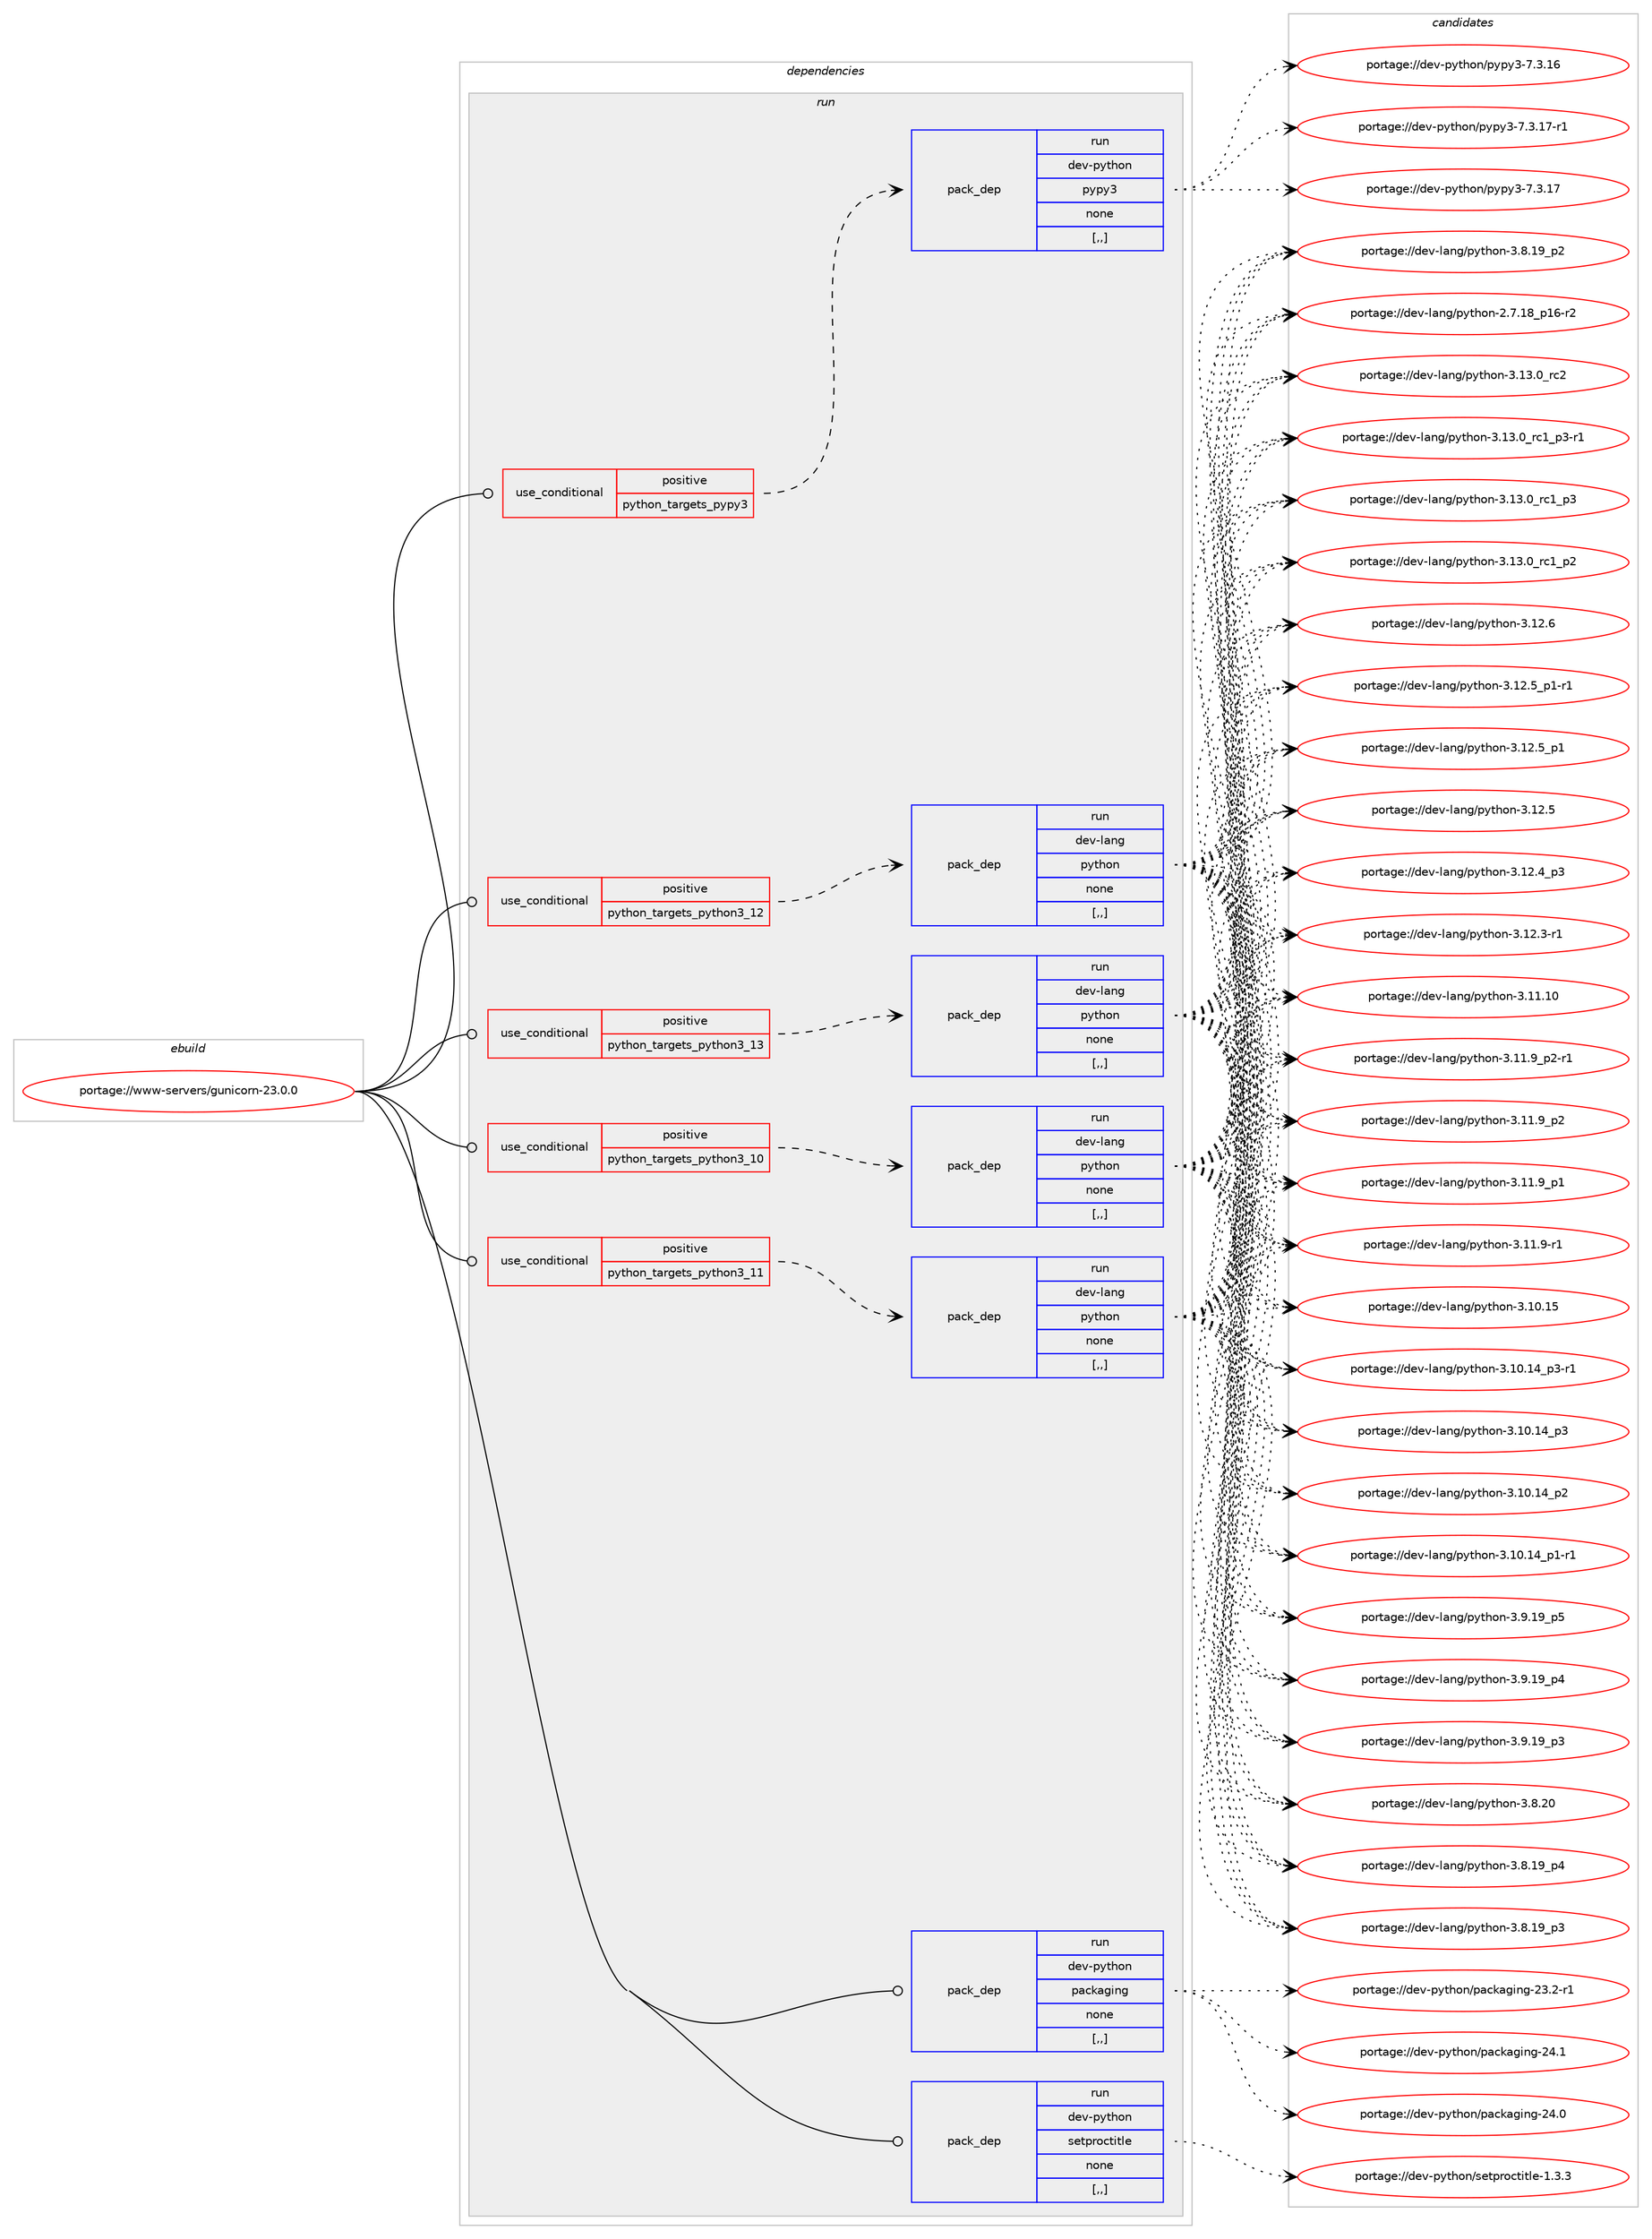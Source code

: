 digraph prolog {

# *************
# Graph options
# *************

newrank=true;
concentrate=true;
compound=true;
graph [rankdir=LR,fontname=Helvetica,fontsize=10,ranksep=1.5];#, ranksep=2.5, nodesep=0.2];
edge  [arrowhead=vee];
node  [fontname=Helvetica,fontsize=10];

# **********
# The ebuild
# **********

subgraph cluster_leftcol {
color=gray;
label=<<i>ebuild</i>>;
id [label="portage://www-servers/gunicorn-23.0.0", color=red, width=4, href="../www-servers/gunicorn-23.0.0.svg"];
}

# ****************
# The dependencies
# ****************

subgraph cluster_midcol {
color=gray;
label=<<i>dependencies</i>>;
subgraph cluster_compile {
fillcolor="#eeeeee";
style=filled;
label=<<i>compile</i>>;
}
subgraph cluster_compileandrun {
fillcolor="#eeeeee";
style=filled;
label=<<i>compile and run</i>>;
}
subgraph cluster_run {
fillcolor="#eeeeee";
style=filled;
label=<<i>run</i>>;
subgraph cond334 {
dependency2033 [label=<<TABLE BORDER="0" CELLBORDER="1" CELLSPACING="0" CELLPADDING="4"><TR><TD ROWSPAN="3" CELLPADDING="10">use_conditional</TD></TR><TR><TD>positive</TD></TR><TR><TD>python_targets_pypy3</TD></TR></TABLE>>, shape=none, color=red];
subgraph pack1609 {
dependency2034 [label=<<TABLE BORDER="0" CELLBORDER="1" CELLSPACING="0" CELLPADDING="4" WIDTH="220"><TR><TD ROWSPAN="6" CELLPADDING="30">pack_dep</TD></TR><TR><TD WIDTH="110">run</TD></TR><TR><TD>dev-python</TD></TR><TR><TD>pypy3</TD></TR><TR><TD>none</TD></TR><TR><TD>[,,]</TD></TR></TABLE>>, shape=none, color=blue];
}
dependency2033:e -> dependency2034:w [weight=20,style="dashed",arrowhead="vee"];
}
id:e -> dependency2033:w [weight=20,style="solid",arrowhead="odot"];
subgraph cond335 {
dependency2035 [label=<<TABLE BORDER="0" CELLBORDER="1" CELLSPACING="0" CELLPADDING="4"><TR><TD ROWSPAN="3" CELLPADDING="10">use_conditional</TD></TR><TR><TD>positive</TD></TR><TR><TD>python_targets_python3_10</TD></TR></TABLE>>, shape=none, color=red];
subgraph pack1610 {
dependency2036 [label=<<TABLE BORDER="0" CELLBORDER="1" CELLSPACING="0" CELLPADDING="4" WIDTH="220"><TR><TD ROWSPAN="6" CELLPADDING="30">pack_dep</TD></TR><TR><TD WIDTH="110">run</TD></TR><TR><TD>dev-lang</TD></TR><TR><TD>python</TD></TR><TR><TD>none</TD></TR><TR><TD>[,,]</TD></TR></TABLE>>, shape=none, color=blue];
}
dependency2035:e -> dependency2036:w [weight=20,style="dashed",arrowhead="vee"];
}
id:e -> dependency2035:w [weight=20,style="solid",arrowhead="odot"];
subgraph cond336 {
dependency2037 [label=<<TABLE BORDER="0" CELLBORDER="1" CELLSPACING="0" CELLPADDING="4"><TR><TD ROWSPAN="3" CELLPADDING="10">use_conditional</TD></TR><TR><TD>positive</TD></TR><TR><TD>python_targets_python3_11</TD></TR></TABLE>>, shape=none, color=red];
subgraph pack1611 {
dependency2038 [label=<<TABLE BORDER="0" CELLBORDER="1" CELLSPACING="0" CELLPADDING="4" WIDTH="220"><TR><TD ROWSPAN="6" CELLPADDING="30">pack_dep</TD></TR><TR><TD WIDTH="110">run</TD></TR><TR><TD>dev-lang</TD></TR><TR><TD>python</TD></TR><TR><TD>none</TD></TR><TR><TD>[,,]</TD></TR></TABLE>>, shape=none, color=blue];
}
dependency2037:e -> dependency2038:w [weight=20,style="dashed",arrowhead="vee"];
}
id:e -> dependency2037:w [weight=20,style="solid",arrowhead="odot"];
subgraph cond337 {
dependency2039 [label=<<TABLE BORDER="0" CELLBORDER="1" CELLSPACING="0" CELLPADDING="4"><TR><TD ROWSPAN="3" CELLPADDING="10">use_conditional</TD></TR><TR><TD>positive</TD></TR><TR><TD>python_targets_python3_12</TD></TR></TABLE>>, shape=none, color=red];
subgraph pack1612 {
dependency2040 [label=<<TABLE BORDER="0" CELLBORDER="1" CELLSPACING="0" CELLPADDING="4" WIDTH="220"><TR><TD ROWSPAN="6" CELLPADDING="30">pack_dep</TD></TR><TR><TD WIDTH="110">run</TD></TR><TR><TD>dev-lang</TD></TR><TR><TD>python</TD></TR><TR><TD>none</TD></TR><TR><TD>[,,]</TD></TR></TABLE>>, shape=none, color=blue];
}
dependency2039:e -> dependency2040:w [weight=20,style="dashed",arrowhead="vee"];
}
id:e -> dependency2039:w [weight=20,style="solid",arrowhead="odot"];
subgraph cond338 {
dependency2041 [label=<<TABLE BORDER="0" CELLBORDER="1" CELLSPACING="0" CELLPADDING="4"><TR><TD ROWSPAN="3" CELLPADDING="10">use_conditional</TD></TR><TR><TD>positive</TD></TR><TR><TD>python_targets_python3_13</TD></TR></TABLE>>, shape=none, color=red];
subgraph pack1613 {
dependency2042 [label=<<TABLE BORDER="0" CELLBORDER="1" CELLSPACING="0" CELLPADDING="4" WIDTH="220"><TR><TD ROWSPAN="6" CELLPADDING="30">pack_dep</TD></TR><TR><TD WIDTH="110">run</TD></TR><TR><TD>dev-lang</TD></TR><TR><TD>python</TD></TR><TR><TD>none</TD></TR><TR><TD>[,,]</TD></TR></TABLE>>, shape=none, color=blue];
}
dependency2041:e -> dependency2042:w [weight=20,style="dashed",arrowhead="vee"];
}
id:e -> dependency2041:w [weight=20,style="solid",arrowhead="odot"];
subgraph pack1614 {
dependency2043 [label=<<TABLE BORDER="0" CELLBORDER="1" CELLSPACING="0" CELLPADDING="4" WIDTH="220"><TR><TD ROWSPAN="6" CELLPADDING="30">pack_dep</TD></TR><TR><TD WIDTH="110">run</TD></TR><TR><TD>dev-python</TD></TR><TR><TD>packaging</TD></TR><TR><TD>none</TD></TR><TR><TD>[,,]</TD></TR></TABLE>>, shape=none, color=blue];
}
id:e -> dependency2043:w [weight=20,style="solid",arrowhead="odot"];
subgraph pack1615 {
dependency2044 [label=<<TABLE BORDER="0" CELLBORDER="1" CELLSPACING="0" CELLPADDING="4" WIDTH="220"><TR><TD ROWSPAN="6" CELLPADDING="30">pack_dep</TD></TR><TR><TD WIDTH="110">run</TD></TR><TR><TD>dev-python</TD></TR><TR><TD>setproctitle</TD></TR><TR><TD>none</TD></TR><TR><TD>[,,]</TD></TR></TABLE>>, shape=none, color=blue];
}
id:e -> dependency2044:w [weight=20,style="solid",arrowhead="odot"];
}
}

# **************
# The candidates
# **************

subgraph cluster_choices {
rank=same;
color=gray;
label=<<i>candidates</i>>;

subgraph choice1609 {
color=black;
nodesep=1;
choice100101118451121211161041111104711212111212151455546514649554511449 [label="portage://dev-python/pypy3-7.3.17-r1", color=red, width=4,href="../dev-python/pypy3-7.3.17-r1.svg"];
choice10010111845112121116104111110471121211121215145554651464955 [label="portage://dev-python/pypy3-7.3.17", color=red, width=4,href="../dev-python/pypy3-7.3.17.svg"];
choice10010111845112121116104111110471121211121215145554651464954 [label="portage://dev-python/pypy3-7.3.16", color=red, width=4,href="../dev-python/pypy3-7.3.16.svg"];
dependency2034:e -> choice100101118451121211161041111104711212111212151455546514649554511449:w [style=dotted,weight="100"];
dependency2034:e -> choice10010111845112121116104111110471121211121215145554651464955:w [style=dotted,weight="100"];
dependency2034:e -> choice10010111845112121116104111110471121211121215145554651464954:w [style=dotted,weight="100"];
}
subgraph choice1610 {
color=black;
nodesep=1;
choice10010111845108971101034711212111610411111045514649514648951149950 [label="portage://dev-lang/python-3.13.0_rc2", color=red, width=4,href="../dev-lang/python-3.13.0_rc2.svg"];
choice1001011184510897110103471121211161041111104551464951464895114994995112514511449 [label="portage://dev-lang/python-3.13.0_rc1_p3-r1", color=red, width=4,href="../dev-lang/python-3.13.0_rc1_p3-r1.svg"];
choice100101118451089711010347112121116104111110455146495146489511499499511251 [label="portage://dev-lang/python-3.13.0_rc1_p3", color=red, width=4,href="../dev-lang/python-3.13.0_rc1_p3.svg"];
choice100101118451089711010347112121116104111110455146495146489511499499511250 [label="portage://dev-lang/python-3.13.0_rc1_p2", color=red, width=4,href="../dev-lang/python-3.13.0_rc1_p2.svg"];
choice10010111845108971101034711212111610411111045514649504654 [label="portage://dev-lang/python-3.12.6", color=red, width=4,href="../dev-lang/python-3.12.6.svg"];
choice1001011184510897110103471121211161041111104551464950465395112494511449 [label="portage://dev-lang/python-3.12.5_p1-r1", color=red, width=4,href="../dev-lang/python-3.12.5_p1-r1.svg"];
choice100101118451089711010347112121116104111110455146495046539511249 [label="portage://dev-lang/python-3.12.5_p1", color=red, width=4,href="../dev-lang/python-3.12.5_p1.svg"];
choice10010111845108971101034711212111610411111045514649504653 [label="portage://dev-lang/python-3.12.5", color=red, width=4,href="../dev-lang/python-3.12.5.svg"];
choice100101118451089711010347112121116104111110455146495046529511251 [label="portage://dev-lang/python-3.12.4_p3", color=red, width=4,href="../dev-lang/python-3.12.4_p3.svg"];
choice100101118451089711010347112121116104111110455146495046514511449 [label="portage://dev-lang/python-3.12.3-r1", color=red, width=4,href="../dev-lang/python-3.12.3-r1.svg"];
choice1001011184510897110103471121211161041111104551464949464948 [label="portage://dev-lang/python-3.11.10", color=red, width=4,href="../dev-lang/python-3.11.10.svg"];
choice1001011184510897110103471121211161041111104551464949465795112504511449 [label="portage://dev-lang/python-3.11.9_p2-r1", color=red, width=4,href="../dev-lang/python-3.11.9_p2-r1.svg"];
choice100101118451089711010347112121116104111110455146494946579511250 [label="portage://dev-lang/python-3.11.9_p2", color=red, width=4,href="../dev-lang/python-3.11.9_p2.svg"];
choice100101118451089711010347112121116104111110455146494946579511249 [label="portage://dev-lang/python-3.11.9_p1", color=red, width=4,href="../dev-lang/python-3.11.9_p1.svg"];
choice100101118451089711010347112121116104111110455146494946574511449 [label="portage://dev-lang/python-3.11.9-r1", color=red, width=4,href="../dev-lang/python-3.11.9-r1.svg"];
choice1001011184510897110103471121211161041111104551464948464953 [label="portage://dev-lang/python-3.10.15", color=red, width=4,href="../dev-lang/python-3.10.15.svg"];
choice100101118451089711010347112121116104111110455146494846495295112514511449 [label="portage://dev-lang/python-3.10.14_p3-r1", color=red, width=4,href="../dev-lang/python-3.10.14_p3-r1.svg"];
choice10010111845108971101034711212111610411111045514649484649529511251 [label="portage://dev-lang/python-3.10.14_p3", color=red, width=4,href="../dev-lang/python-3.10.14_p3.svg"];
choice10010111845108971101034711212111610411111045514649484649529511250 [label="portage://dev-lang/python-3.10.14_p2", color=red, width=4,href="../dev-lang/python-3.10.14_p2.svg"];
choice100101118451089711010347112121116104111110455146494846495295112494511449 [label="portage://dev-lang/python-3.10.14_p1-r1", color=red, width=4,href="../dev-lang/python-3.10.14_p1-r1.svg"];
choice100101118451089711010347112121116104111110455146574649579511253 [label="portage://dev-lang/python-3.9.19_p5", color=red, width=4,href="../dev-lang/python-3.9.19_p5.svg"];
choice100101118451089711010347112121116104111110455146574649579511252 [label="portage://dev-lang/python-3.9.19_p4", color=red, width=4,href="../dev-lang/python-3.9.19_p4.svg"];
choice100101118451089711010347112121116104111110455146574649579511251 [label="portage://dev-lang/python-3.9.19_p3", color=red, width=4,href="../dev-lang/python-3.9.19_p3.svg"];
choice10010111845108971101034711212111610411111045514656465048 [label="portage://dev-lang/python-3.8.20", color=red, width=4,href="../dev-lang/python-3.8.20.svg"];
choice100101118451089711010347112121116104111110455146564649579511252 [label="portage://dev-lang/python-3.8.19_p4", color=red, width=4,href="../dev-lang/python-3.8.19_p4.svg"];
choice100101118451089711010347112121116104111110455146564649579511251 [label="portage://dev-lang/python-3.8.19_p3", color=red, width=4,href="../dev-lang/python-3.8.19_p3.svg"];
choice100101118451089711010347112121116104111110455146564649579511250 [label="portage://dev-lang/python-3.8.19_p2", color=red, width=4,href="../dev-lang/python-3.8.19_p2.svg"];
choice100101118451089711010347112121116104111110455046554649569511249544511450 [label="portage://dev-lang/python-2.7.18_p16-r2", color=red, width=4,href="../dev-lang/python-2.7.18_p16-r2.svg"];
dependency2036:e -> choice10010111845108971101034711212111610411111045514649514648951149950:w [style=dotted,weight="100"];
dependency2036:e -> choice1001011184510897110103471121211161041111104551464951464895114994995112514511449:w [style=dotted,weight="100"];
dependency2036:e -> choice100101118451089711010347112121116104111110455146495146489511499499511251:w [style=dotted,weight="100"];
dependency2036:e -> choice100101118451089711010347112121116104111110455146495146489511499499511250:w [style=dotted,weight="100"];
dependency2036:e -> choice10010111845108971101034711212111610411111045514649504654:w [style=dotted,weight="100"];
dependency2036:e -> choice1001011184510897110103471121211161041111104551464950465395112494511449:w [style=dotted,weight="100"];
dependency2036:e -> choice100101118451089711010347112121116104111110455146495046539511249:w [style=dotted,weight="100"];
dependency2036:e -> choice10010111845108971101034711212111610411111045514649504653:w [style=dotted,weight="100"];
dependency2036:e -> choice100101118451089711010347112121116104111110455146495046529511251:w [style=dotted,weight="100"];
dependency2036:e -> choice100101118451089711010347112121116104111110455146495046514511449:w [style=dotted,weight="100"];
dependency2036:e -> choice1001011184510897110103471121211161041111104551464949464948:w [style=dotted,weight="100"];
dependency2036:e -> choice1001011184510897110103471121211161041111104551464949465795112504511449:w [style=dotted,weight="100"];
dependency2036:e -> choice100101118451089711010347112121116104111110455146494946579511250:w [style=dotted,weight="100"];
dependency2036:e -> choice100101118451089711010347112121116104111110455146494946579511249:w [style=dotted,weight="100"];
dependency2036:e -> choice100101118451089711010347112121116104111110455146494946574511449:w [style=dotted,weight="100"];
dependency2036:e -> choice1001011184510897110103471121211161041111104551464948464953:w [style=dotted,weight="100"];
dependency2036:e -> choice100101118451089711010347112121116104111110455146494846495295112514511449:w [style=dotted,weight="100"];
dependency2036:e -> choice10010111845108971101034711212111610411111045514649484649529511251:w [style=dotted,weight="100"];
dependency2036:e -> choice10010111845108971101034711212111610411111045514649484649529511250:w [style=dotted,weight="100"];
dependency2036:e -> choice100101118451089711010347112121116104111110455146494846495295112494511449:w [style=dotted,weight="100"];
dependency2036:e -> choice100101118451089711010347112121116104111110455146574649579511253:w [style=dotted,weight="100"];
dependency2036:e -> choice100101118451089711010347112121116104111110455146574649579511252:w [style=dotted,weight="100"];
dependency2036:e -> choice100101118451089711010347112121116104111110455146574649579511251:w [style=dotted,weight="100"];
dependency2036:e -> choice10010111845108971101034711212111610411111045514656465048:w [style=dotted,weight="100"];
dependency2036:e -> choice100101118451089711010347112121116104111110455146564649579511252:w [style=dotted,weight="100"];
dependency2036:e -> choice100101118451089711010347112121116104111110455146564649579511251:w [style=dotted,weight="100"];
dependency2036:e -> choice100101118451089711010347112121116104111110455146564649579511250:w [style=dotted,weight="100"];
dependency2036:e -> choice100101118451089711010347112121116104111110455046554649569511249544511450:w [style=dotted,weight="100"];
}
subgraph choice1611 {
color=black;
nodesep=1;
choice10010111845108971101034711212111610411111045514649514648951149950 [label="portage://dev-lang/python-3.13.0_rc2", color=red, width=4,href="../dev-lang/python-3.13.0_rc2.svg"];
choice1001011184510897110103471121211161041111104551464951464895114994995112514511449 [label="portage://dev-lang/python-3.13.0_rc1_p3-r1", color=red, width=4,href="../dev-lang/python-3.13.0_rc1_p3-r1.svg"];
choice100101118451089711010347112121116104111110455146495146489511499499511251 [label="portage://dev-lang/python-3.13.0_rc1_p3", color=red, width=4,href="../dev-lang/python-3.13.0_rc1_p3.svg"];
choice100101118451089711010347112121116104111110455146495146489511499499511250 [label="portage://dev-lang/python-3.13.0_rc1_p2", color=red, width=4,href="../dev-lang/python-3.13.0_rc1_p2.svg"];
choice10010111845108971101034711212111610411111045514649504654 [label="portage://dev-lang/python-3.12.6", color=red, width=4,href="../dev-lang/python-3.12.6.svg"];
choice1001011184510897110103471121211161041111104551464950465395112494511449 [label="portage://dev-lang/python-3.12.5_p1-r1", color=red, width=4,href="../dev-lang/python-3.12.5_p1-r1.svg"];
choice100101118451089711010347112121116104111110455146495046539511249 [label="portage://dev-lang/python-3.12.5_p1", color=red, width=4,href="../dev-lang/python-3.12.5_p1.svg"];
choice10010111845108971101034711212111610411111045514649504653 [label="portage://dev-lang/python-3.12.5", color=red, width=4,href="../dev-lang/python-3.12.5.svg"];
choice100101118451089711010347112121116104111110455146495046529511251 [label="portage://dev-lang/python-3.12.4_p3", color=red, width=4,href="../dev-lang/python-3.12.4_p3.svg"];
choice100101118451089711010347112121116104111110455146495046514511449 [label="portage://dev-lang/python-3.12.3-r1", color=red, width=4,href="../dev-lang/python-3.12.3-r1.svg"];
choice1001011184510897110103471121211161041111104551464949464948 [label="portage://dev-lang/python-3.11.10", color=red, width=4,href="../dev-lang/python-3.11.10.svg"];
choice1001011184510897110103471121211161041111104551464949465795112504511449 [label="portage://dev-lang/python-3.11.9_p2-r1", color=red, width=4,href="../dev-lang/python-3.11.9_p2-r1.svg"];
choice100101118451089711010347112121116104111110455146494946579511250 [label="portage://dev-lang/python-3.11.9_p2", color=red, width=4,href="../dev-lang/python-3.11.9_p2.svg"];
choice100101118451089711010347112121116104111110455146494946579511249 [label="portage://dev-lang/python-3.11.9_p1", color=red, width=4,href="../dev-lang/python-3.11.9_p1.svg"];
choice100101118451089711010347112121116104111110455146494946574511449 [label="portage://dev-lang/python-3.11.9-r1", color=red, width=4,href="../dev-lang/python-3.11.9-r1.svg"];
choice1001011184510897110103471121211161041111104551464948464953 [label="portage://dev-lang/python-3.10.15", color=red, width=4,href="../dev-lang/python-3.10.15.svg"];
choice100101118451089711010347112121116104111110455146494846495295112514511449 [label="portage://dev-lang/python-3.10.14_p3-r1", color=red, width=4,href="../dev-lang/python-3.10.14_p3-r1.svg"];
choice10010111845108971101034711212111610411111045514649484649529511251 [label="portage://dev-lang/python-3.10.14_p3", color=red, width=4,href="../dev-lang/python-3.10.14_p3.svg"];
choice10010111845108971101034711212111610411111045514649484649529511250 [label="portage://dev-lang/python-3.10.14_p2", color=red, width=4,href="../dev-lang/python-3.10.14_p2.svg"];
choice100101118451089711010347112121116104111110455146494846495295112494511449 [label="portage://dev-lang/python-3.10.14_p1-r1", color=red, width=4,href="../dev-lang/python-3.10.14_p1-r1.svg"];
choice100101118451089711010347112121116104111110455146574649579511253 [label="portage://dev-lang/python-3.9.19_p5", color=red, width=4,href="../dev-lang/python-3.9.19_p5.svg"];
choice100101118451089711010347112121116104111110455146574649579511252 [label="portage://dev-lang/python-3.9.19_p4", color=red, width=4,href="../dev-lang/python-3.9.19_p4.svg"];
choice100101118451089711010347112121116104111110455146574649579511251 [label="portage://dev-lang/python-3.9.19_p3", color=red, width=4,href="../dev-lang/python-3.9.19_p3.svg"];
choice10010111845108971101034711212111610411111045514656465048 [label="portage://dev-lang/python-3.8.20", color=red, width=4,href="../dev-lang/python-3.8.20.svg"];
choice100101118451089711010347112121116104111110455146564649579511252 [label="portage://dev-lang/python-3.8.19_p4", color=red, width=4,href="../dev-lang/python-3.8.19_p4.svg"];
choice100101118451089711010347112121116104111110455146564649579511251 [label="portage://dev-lang/python-3.8.19_p3", color=red, width=4,href="../dev-lang/python-3.8.19_p3.svg"];
choice100101118451089711010347112121116104111110455146564649579511250 [label="portage://dev-lang/python-3.8.19_p2", color=red, width=4,href="../dev-lang/python-3.8.19_p2.svg"];
choice100101118451089711010347112121116104111110455046554649569511249544511450 [label="portage://dev-lang/python-2.7.18_p16-r2", color=red, width=4,href="../dev-lang/python-2.7.18_p16-r2.svg"];
dependency2038:e -> choice10010111845108971101034711212111610411111045514649514648951149950:w [style=dotted,weight="100"];
dependency2038:e -> choice1001011184510897110103471121211161041111104551464951464895114994995112514511449:w [style=dotted,weight="100"];
dependency2038:e -> choice100101118451089711010347112121116104111110455146495146489511499499511251:w [style=dotted,weight="100"];
dependency2038:e -> choice100101118451089711010347112121116104111110455146495146489511499499511250:w [style=dotted,weight="100"];
dependency2038:e -> choice10010111845108971101034711212111610411111045514649504654:w [style=dotted,weight="100"];
dependency2038:e -> choice1001011184510897110103471121211161041111104551464950465395112494511449:w [style=dotted,weight="100"];
dependency2038:e -> choice100101118451089711010347112121116104111110455146495046539511249:w [style=dotted,weight="100"];
dependency2038:e -> choice10010111845108971101034711212111610411111045514649504653:w [style=dotted,weight="100"];
dependency2038:e -> choice100101118451089711010347112121116104111110455146495046529511251:w [style=dotted,weight="100"];
dependency2038:e -> choice100101118451089711010347112121116104111110455146495046514511449:w [style=dotted,weight="100"];
dependency2038:e -> choice1001011184510897110103471121211161041111104551464949464948:w [style=dotted,weight="100"];
dependency2038:e -> choice1001011184510897110103471121211161041111104551464949465795112504511449:w [style=dotted,weight="100"];
dependency2038:e -> choice100101118451089711010347112121116104111110455146494946579511250:w [style=dotted,weight="100"];
dependency2038:e -> choice100101118451089711010347112121116104111110455146494946579511249:w [style=dotted,weight="100"];
dependency2038:e -> choice100101118451089711010347112121116104111110455146494946574511449:w [style=dotted,weight="100"];
dependency2038:e -> choice1001011184510897110103471121211161041111104551464948464953:w [style=dotted,weight="100"];
dependency2038:e -> choice100101118451089711010347112121116104111110455146494846495295112514511449:w [style=dotted,weight="100"];
dependency2038:e -> choice10010111845108971101034711212111610411111045514649484649529511251:w [style=dotted,weight="100"];
dependency2038:e -> choice10010111845108971101034711212111610411111045514649484649529511250:w [style=dotted,weight="100"];
dependency2038:e -> choice100101118451089711010347112121116104111110455146494846495295112494511449:w [style=dotted,weight="100"];
dependency2038:e -> choice100101118451089711010347112121116104111110455146574649579511253:w [style=dotted,weight="100"];
dependency2038:e -> choice100101118451089711010347112121116104111110455146574649579511252:w [style=dotted,weight="100"];
dependency2038:e -> choice100101118451089711010347112121116104111110455146574649579511251:w [style=dotted,weight="100"];
dependency2038:e -> choice10010111845108971101034711212111610411111045514656465048:w [style=dotted,weight="100"];
dependency2038:e -> choice100101118451089711010347112121116104111110455146564649579511252:w [style=dotted,weight="100"];
dependency2038:e -> choice100101118451089711010347112121116104111110455146564649579511251:w [style=dotted,weight="100"];
dependency2038:e -> choice100101118451089711010347112121116104111110455146564649579511250:w [style=dotted,weight="100"];
dependency2038:e -> choice100101118451089711010347112121116104111110455046554649569511249544511450:w [style=dotted,weight="100"];
}
subgraph choice1612 {
color=black;
nodesep=1;
choice10010111845108971101034711212111610411111045514649514648951149950 [label="portage://dev-lang/python-3.13.0_rc2", color=red, width=4,href="../dev-lang/python-3.13.0_rc2.svg"];
choice1001011184510897110103471121211161041111104551464951464895114994995112514511449 [label="portage://dev-lang/python-3.13.0_rc1_p3-r1", color=red, width=4,href="../dev-lang/python-3.13.0_rc1_p3-r1.svg"];
choice100101118451089711010347112121116104111110455146495146489511499499511251 [label="portage://dev-lang/python-3.13.0_rc1_p3", color=red, width=4,href="../dev-lang/python-3.13.0_rc1_p3.svg"];
choice100101118451089711010347112121116104111110455146495146489511499499511250 [label="portage://dev-lang/python-3.13.0_rc1_p2", color=red, width=4,href="../dev-lang/python-3.13.0_rc1_p2.svg"];
choice10010111845108971101034711212111610411111045514649504654 [label="portage://dev-lang/python-3.12.6", color=red, width=4,href="../dev-lang/python-3.12.6.svg"];
choice1001011184510897110103471121211161041111104551464950465395112494511449 [label="portage://dev-lang/python-3.12.5_p1-r1", color=red, width=4,href="../dev-lang/python-3.12.5_p1-r1.svg"];
choice100101118451089711010347112121116104111110455146495046539511249 [label="portage://dev-lang/python-3.12.5_p1", color=red, width=4,href="../dev-lang/python-3.12.5_p1.svg"];
choice10010111845108971101034711212111610411111045514649504653 [label="portage://dev-lang/python-3.12.5", color=red, width=4,href="../dev-lang/python-3.12.5.svg"];
choice100101118451089711010347112121116104111110455146495046529511251 [label="portage://dev-lang/python-3.12.4_p3", color=red, width=4,href="../dev-lang/python-3.12.4_p3.svg"];
choice100101118451089711010347112121116104111110455146495046514511449 [label="portage://dev-lang/python-3.12.3-r1", color=red, width=4,href="../dev-lang/python-3.12.3-r1.svg"];
choice1001011184510897110103471121211161041111104551464949464948 [label="portage://dev-lang/python-3.11.10", color=red, width=4,href="../dev-lang/python-3.11.10.svg"];
choice1001011184510897110103471121211161041111104551464949465795112504511449 [label="portage://dev-lang/python-3.11.9_p2-r1", color=red, width=4,href="../dev-lang/python-3.11.9_p2-r1.svg"];
choice100101118451089711010347112121116104111110455146494946579511250 [label="portage://dev-lang/python-3.11.9_p2", color=red, width=4,href="../dev-lang/python-3.11.9_p2.svg"];
choice100101118451089711010347112121116104111110455146494946579511249 [label="portage://dev-lang/python-3.11.9_p1", color=red, width=4,href="../dev-lang/python-3.11.9_p1.svg"];
choice100101118451089711010347112121116104111110455146494946574511449 [label="portage://dev-lang/python-3.11.9-r1", color=red, width=4,href="../dev-lang/python-3.11.9-r1.svg"];
choice1001011184510897110103471121211161041111104551464948464953 [label="portage://dev-lang/python-3.10.15", color=red, width=4,href="../dev-lang/python-3.10.15.svg"];
choice100101118451089711010347112121116104111110455146494846495295112514511449 [label="portage://dev-lang/python-3.10.14_p3-r1", color=red, width=4,href="../dev-lang/python-3.10.14_p3-r1.svg"];
choice10010111845108971101034711212111610411111045514649484649529511251 [label="portage://dev-lang/python-3.10.14_p3", color=red, width=4,href="../dev-lang/python-3.10.14_p3.svg"];
choice10010111845108971101034711212111610411111045514649484649529511250 [label="portage://dev-lang/python-3.10.14_p2", color=red, width=4,href="../dev-lang/python-3.10.14_p2.svg"];
choice100101118451089711010347112121116104111110455146494846495295112494511449 [label="portage://dev-lang/python-3.10.14_p1-r1", color=red, width=4,href="../dev-lang/python-3.10.14_p1-r1.svg"];
choice100101118451089711010347112121116104111110455146574649579511253 [label="portage://dev-lang/python-3.9.19_p5", color=red, width=4,href="../dev-lang/python-3.9.19_p5.svg"];
choice100101118451089711010347112121116104111110455146574649579511252 [label="portage://dev-lang/python-3.9.19_p4", color=red, width=4,href="../dev-lang/python-3.9.19_p4.svg"];
choice100101118451089711010347112121116104111110455146574649579511251 [label="portage://dev-lang/python-3.9.19_p3", color=red, width=4,href="../dev-lang/python-3.9.19_p3.svg"];
choice10010111845108971101034711212111610411111045514656465048 [label="portage://dev-lang/python-3.8.20", color=red, width=4,href="../dev-lang/python-3.8.20.svg"];
choice100101118451089711010347112121116104111110455146564649579511252 [label="portage://dev-lang/python-3.8.19_p4", color=red, width=4,href="../dev-lang/python-3.8.19_p4.svg"];
choice100101118451089711010347112121116104111110455146564649579511251 [label="portage://dev-lang/python-3.8.19_p3", color=red, width=4,href="../dev-lang/python-3.8.19_p3.svg"];
choice100101118451089711010347112121116104111110455146564649579511250 [label="portage://dev-lang/python-3.8.19_p2", color=red, width=4,href="../dev-lang/python-3.8.19_p2.svg"];
choice100101118451089711010347112121116104111110455046554649569511249544511450 [label="portage://dev-lang/python-2.7.18_p16-r2", color=red, width=4,href="../dev-lang/python-2.7.18_p16-r2.svg"];
dependency2040:e -> choice10010111845108971101034711212111610411111045514649514648951149950:w [style=dotted,weight="100"];
dependency2040:e -> choice1001011184510897110103471121211161041111104551464951464895114994995112514511449:w [style=dotted,weight="100"];
dependency2040:e -> choice100101118451089711010347112121116104111110455146495146489511499499511251:w [style=dotted,weight="100"];
dependency2040:e -> choice100101118451089711010347112121116104111110455146495146489511499499511250:w [style=dotted,weight="100"];
dependency2040:e -> choice10010111845108971101034711212111610411111045514649504654:w [style=dotted,weight="100"];
dependency2040:e -> choice1001011184510897110103471121211161041111104551464950465395112494511449:w [style=dotted,weight="100"];
dependency2040:e -> choice100101118451089711010347112121116104111110455146495046539511249:w [style=dotted,weight="100"];
dependency2040:e -> choice10010111845108971101034711212111610411111045514649504653:w [style=dotted,weight="100"];
dependency2040:e -> choice100101118451089711010347112121116104111110455146495046529511251:w [style=dotted,weight="100"];
dependency2040:e -> choice100101118451089711010347112121116104111110455146495046514511449:w [style=dotted,weight="100"];
dependency2040:e -> choice1001011184510897110103471121211161041111104551464949464948:w [style=dotted,weight="100"];
dependency2040:e -> choice1001011184510897110103471121211161041111104551464949465795112504511449:w [style=dotted,weight="100"];
dependency2040:e -> choice100101118451089711010347112121116104111110455146494946579511250:w [style=dotted,weight="100"];
dependency2040:e -> choice100101118451089711010347112121116104111110455146494946579511249:w [style=dotted,weight="100"];
dependency2040:e -> choice100101118451089711010347112121116104111110455146494946574511449:w [style=dotted,weight="100"];
dependency2040:e -> choice1001011184510897110103471121211161041111104551464948464953:w [style=dotted,weight="100"];
dependency2040:e -> choice100101118451089711010347112121116104111110455146494846495295112514511449:w [style=dotted,weight="100"];
dependency2040:e -> choice10010111845108971101034711212111610411111045514649484649529511251:w [style=dotted,weight="100"];
dependency2040:e -> choice10010111845108971101034711212111610411111045514649484649529511250:w [style=dotted,weight="100"];
dependency2040:e -> choice100101118451089711010347112121116104111110455146494846495295112494511449:w [style=dotted,weight="100"];
dependency2040:e -> choice100101118451089711010347112121116104111110455146574649579511253:w [style=dotted,weight="100"];
dependency2040:e -> choice100101118451089711010347112121116104111110455146574649579511252:w [style=dotted,weight="100"];
dependency2040:e -> choice100101118451089711010347112121116104111110455146574649579511251:w [style=dotted,weight="100"];
dependency2040:e -> choice10010111845108971101034711212111610411111045514656465048:w [style=dotted,weight="100"];
dependency2040:e -> choice100101118451089711010347112121116104111110455146564649579511252:w [style=dotted,weight="100"];
dependency2040:e -> choice100101118451089711010347112121116104111110455146564649579511251:w [style=dotted,weight="100"];
dependency2040:e -> choice100101118451089711010347112121116104111110455146564649579511250:w [style=dotted,weight="100"];
dependency2040:e -> choice100101118451089711010347112121116104111110455046554649569511249544511450:w [style=dotted,weight="100"];
}
subgraph choice1613 {
color=black;
nodesep=1;
choice10010111845108971101034711212111610411111045514649514648951149950 [label="portage://dev-lang/python-3.13.0_rc2", color=red, width=4,href="../dev-lang/python-3.13.0_rc2.svg"];
choice1001011184510897110103471121211161041111104551464951464895114994995112514511449 [label="portage://dev-lang/python-3.13.0_rc1_p3-r1", color=red, width=4,href="../dev-lang/python-3.13.0_rc1_p3-r1.svg"];
choice100101118451089711010347112121116104111110455146495146489511499499511251 [label="portage://dev-lang/python-3.13.0_rc1_p3", color=red, width=4,href="../dev-lang/python-3.13.0_rc1_p3.svg"];
choice100101118451089711010347112121116104111110455146495146489511499499511250 [label="portage://dev-lang/python-3.13.0_rc1_p2", color=red, width=4,href="../dev-lang/python-3.13.0_rc1_p2.svg"];
choice10010111845108971101034711212111610411111045514649504654 [label="portage://dev-lang/python-3.12.6", color=red, width=4,href="../dev-lang/python-3.12.6.svg"];
choice1001011184510897110103471121211161041111104551464950465395112494511449 [label="portage://dev-lang/python-3.12.5_p1-r1", color=red, width=4,href="../dev-lang/python-3.12.5_p1-r1.svg"];
choice100101118451089711010347112121116104111110455146495046539511249 [label="portage://dev-lang/python-3.12.5_p1", color=red, width=4,href="../dev-lang/python-3.12.5_p1.svg"];
choice10010111845108971101034711212111610411111045514649504653 [label="portage://dev-lang/python-3.12.5", color=red, width=4,href="../dev-lang/python-3.12.5.svg"];
choice100101118451089711010347112121116104111110455146495046529511251 [label="portage://dev-lang/python-3.12.4_p3", color=red, width=4,href="../dev-lang/python-3.12.4_p3.svg"];
choice100101118451089711010347112121116104111110455146495046514511449 [label="portage://dev-lang/python-3.12.3-r1", color=red, width=4,href="../dev-lang/python-3.12.3-r1.svg"];
choice1001011184510897110103471121211161041111104551464949464948 [label="portage://dev-lang/python-3.11.10", color=red, width=4,href="../dev-lang/python-3.11.10.svg"];
choice1001011184510897110103471121211161041111104551464949465795112504511449 [label="portage://dev-lang/python-3.11.9_p2-r1", color=red, width=4,href="../dev-lang/python-3.11.9_p2-r1.svg"];
choice100101118451089711010347112121116104111110455146494946579511250 [label="portage://dev-lang/python-3.11.9_p2", color=red, width=4,href="../dev-lang/python-3.11.9_p2.svg"];
choice100101118451089711010347112121116104111110455146494946579511249 [label="portage://dev-lang/python-3.11.9_p1", color=red, width=4,href="../dev-lang/python-3.11.9_p1.svg"];
choice100101118451089711010347112121116104111110455146494946574511449 [label="portage://dev-lang/python-3.11.9-r1", color=red, width=4,href="../dev-lang/python-3.11.9-r1.svg"];
choice1001011184510897110103471121211161041111104551464948464953 [label="portage://dev-lang/python-3.10.15", color=red, width=4,href="../dev-lang/python-3.10.15.svg"];
choice100101118451089711010347112121116104111110455146494846495295112514511449 [label="portage://dev-lang/python-3.10.14_p3-r1", color=red, width=4,href="../dev-lang/python-3.10.14_p3-r1.svg"];
choice10010111845108971101034711212111610411111045514649484649529511251 [label="portage://dev-lang/python-3.10.14_p3", color=red, width=4,href="../dev-lang/python-3.10.14_p3.svg"];
choice10010111845108971101034711212111610411111045514649484649529511250 [label="portage://dev-lang/python-3.10.14_p2", color=red, width=4,href="../dev-lang/python-3.10.14_p2.svg"];
choice100101118451089711010347112121116104111110455146494846495295112494511449 [label="portage://dev-lang/python-3.10.14_p1-r1", color=red, width=4,href="../dev-lang/python-3.10.14_p1-r1.svg"];
choice100101118451089711010347112121116104111110455146574649579511253 [label="portage://dev-lang/python-3.9.19_p5", color=red, width=4,href="../dev-lang/python-3.9.19_p5.svg"];
choice100101118451089711010347112121116104111110455146574649579511252 [label="portage://dev-lang/python-3.9.19_p4", color=red, width=4,href="../dev-lang/python-3.9.19_p4.svg"];
choice100101118451089711010347112121116104111110455146574649579511251 [label="portage://dev-lang/python-3.9.19_p3", color=red, width=4,href="../dev-lang/python-3.9.19_p3.svg"];
choice10010111845108971101034711212111610411111045514656465048 [label="portage://dev-lang/python-3.8.20", color=red, width=4,href="../dev-lang/python-3.8.20.svg"];
choice100101118451089711010347112121116104111110455146564649579511252 [label="portage://dev-lang/python-3.8.19_p4", color=red, width=4,href="../dev-lang/python-3.8.19_p4.svg"];
choice100101118451089711010347112121116104111110455146564649579511251 [label="portage://dev-lang/python-3.8.19_p3", color=red, width=4,href="../dev-lang/python-3.8.19_p3.svg"];
choice100101118451089711010347112121116104111110455146564649579511250 [label="portage://dev-lang/python-3.8.19_p2", color=red, width=4,href="../dev-lang/python-3.8.19_p2.svg"];
choice100101118451089711010347112121116104111110455046554649569511249544511450 [label="portage://dev-lang/python-2.7.18_p16-r2", color=red, width=4,href="../dev-lang/python-2.7.18_p16-r2.svg"];
dependency2042:e -> choice10010111845108971101034711212111610411111045514649514648951149950:w [style=dotted,weight="100"];
dependency2042:e -> choice1001011184510897110103471121211161041111104551464951464895114994995112514511449:w [style=dotted,weight="100"];
dependency2042:e -> choice100101118451089711010347112121116104111110455146495146489511499499511251:w [style=dotted,weight="100"];
dependency2042:e -> choice100101118451089711010347112121116104111110455146495146489511499499511250:w [style=dotted,weight="100"];
dependency2042:e -> choice10010111845108971101034711212111610411111045514649504654:w [style=dotted,weight="100"];
dependency2042:e -> choice1001011184510897110103471121211161041111104551464950465395112494511449:w [style=dotted,weight="100"];
dependency2042:e -> choice100101118451089711010347112121116104111110455146495046539511249:w [style=dotted,weight="100"];
dependency2042:e -> choice10010111845108971101034711212111610411111045514649504653:w [style=dotted,weight="100"];
dependency2042:e -> choice100101118451089711010347112121116104111110455146495046529511251:w [style=dotted,weight="100"];
dependency2042:e -> choice100101118451089711010347112121116104111110455146495046514511449:w [style=dotted,weight="100"];
dependency2042:e -> choice1001011184510897110103471121211161041111104551464949464948:w [style=dotted,weight="100"];
dependency2042:e -> choice1001011184510897110103471121211161041111104551464949465795112504511449:w [style=dotted,weight="100"];
dependency2042:e -> choice100101118451089711010347112121116104111110455146494946579511250:w [style=dotted,weight="100"];
dependency2042:e -> choice100101118451089711010347112121116104111110455146494946579511249:w [style=dotted,weight="100"];
dependency2042:e -> choice100101118451089711010347112121116104111110455146494946574511449:w [style=dotted,weight="100"];
dependency2042:e -> choice1001011184510897110103471121211161041111104551464948464953:w [style=dotted,weight="100"];
dependency2042:e -> choice100101118451089711010347112121116104111110455146494846495295112514511449:w [style=dotted,weight="100"];
dependency2042:e -> choice10010111845108971101034711212111610411111045514649484649529511251:w [style=dotted,weight="100"];
dependency2042:e -> choice10010111845108971101034711212111610411111045514649484649529511250:w [style=dotted,weight="100"];
dependency2042:e -> choice100101118451089711010347112121116104111110455146494846495295112494511449:w [style=dotted,weight="100"];
dependency2042:e -> choice100101118451089711010347112121116104111110455146574649579511253:w [style=dotted,weight="100"];
dependency2042:e -> choice100101118451089711010347112121116104111110455146574649579511252:w [style=dotted,weight="100"];
dependency2042:e -> choice100101118451089711010347112121116104111110455146574649579511251:w [style=dotted,weight="100"];
dependency2042:e -> choice10010111845108971101034711212111610411111045514656465048:w [style=dotted,weight="100"];
dependency2042:e -> choice100101118451089711010347112121116104111110455146564649579511252:w [style=dotted,weight="100"];
dependency2042:e -> choice100101118451089711010347112121116104111110455146564649579511251:w [style=dotted,weight="100"];
dependency2042:e -> choice100101118451089711010347112121116104111110455146564649579511250:w [style=dotted,weight="100"];
dependency2042:e -> choice100101118451089711010347112121116104111110455046554649569511249544511450:w [style=dotted,weight="100"];
}
subgraph choice1614 {
color=black;
nodesep=1;
choice10010111845112121116104111110471129799107971031051101034550524649 [label="portage://dev-python/packaging-24.1", color=red, width=4,href="../dev-python/packaging-24.1.svg"];
choice10010111845112121116104111110471129799107971031051101034550524648 [label="portage://dev-python/packaging-24.0", color=red, width=4,href="../dev-python/packaging-24.0.svg"];
choice100101118451121211161041111104711297991079710310511010345505146504511449 [label="portage://dev-python/packaging-23.2-r1", color=red, width=4,href="../dev-python/packaging-23.2-r1.svg"];
dependency2043:e -> choice10010111845112121116104111110471129799107971031051101034550524649:w [style=dotted,weight="100"];
dependency2043:e -> choice10010111845112121116104111110471129799107971031051101034550524648:w [style=dotted,weight="100"];
dependency2043:e -> choice100101118451121211161041111104711297991079710310511010345505146504511449:w [style=dotted,weight="100"];
}
subgraph choice1615 {
color=black;
nodesep=1;
choice100101118451121211161041111104711510111611211411199116105116108101454946514651 [label="portage://dev-python/setproctitle-1.3.3", color=red, width=4,href="../dev-python/setproctitle-1.3.3.svg"];
dependency2044:e -> choice100101118451121211161041111104711510111611211411199116105116108101454946514651:w [style=dotted,weight="100"];
}
}

}
